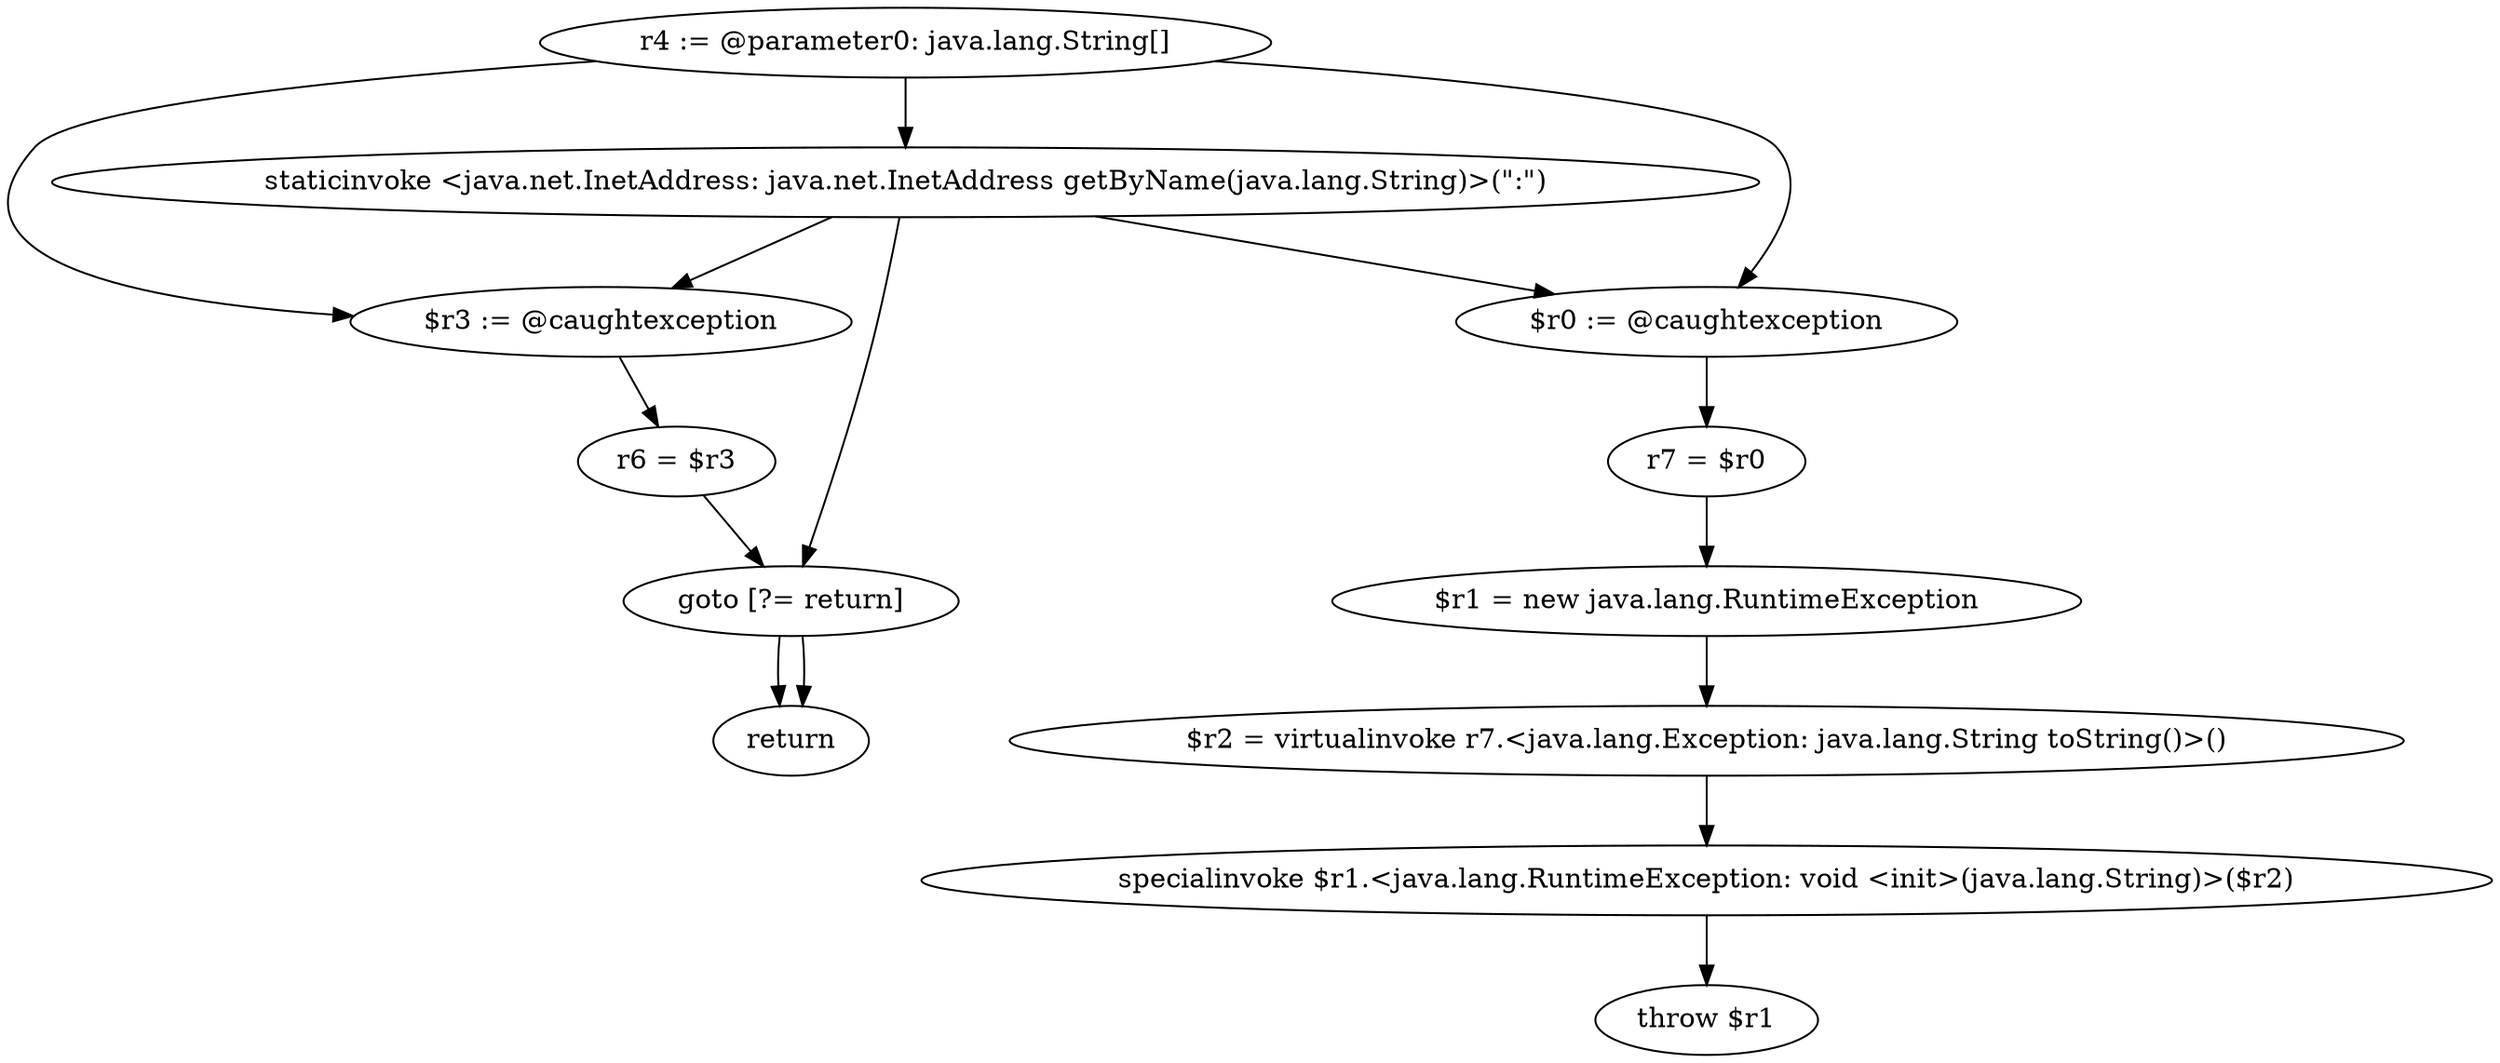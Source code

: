 digraph "unitGraph" {
    "r4 := @parameter0: java.lang.String[]"
    "staticinvoke <java.net.InetAddress: java.net.InetAddress getByName(java.lang.String)>(\":\")"
    "goto [?= return]"
    "$r3 := @caughtexception"
    "r6 = $r3"
    "$r0 := @caughtexception"
    "r7 = $r0"
    "$r1 = new java.lang.RuntimeException"
    "$r2 = virtualinvoke r7.<java.lang.Exception: java.lang.String toString()>()"
    "specialinvoke $r1.<java.lang.RuntimeException: void <init>(java.lang.String)>($r2)"
    "throw $r1"
    "return"
    "r4 := @parameter0: java.lang.String[]"->"$r3 := @caughtexception";
    "r4 := @parameter0: java.lang.String[]"->"$r0 := @caughtexception";
    "r4 := @parameter0: java.lang.String[]"->"staticinvoke <java.net.InetAddress: java.net.InetAddress getByName(java.lang.String)>(\":\")";
    "staticinvoke <java.net.InetAddress: java.net.InetAddress getByName(java.lang.String)>(\":\")"->"$r3 := @caughtexception";
    "staticinvoke <java.net.InetAddress: java.net.InetAddress getByName(java.lang.String)>(\":\")"->"$r0 := @caughtexception";
    "staticinvoke <java.net.InetAddress: java.net.InetAddress getByName(java.lang.String)>(\":\")"->"goto [?= return]";
    "goto [?= return]"->"return";
    "$r3 := @caughtexception"->"r6 = $r3";
    "r6 = $r3"->"goto [?= return]";
    "goto [?= return]"->"return";
    "$r0 := @caughtexception"->"r7 = $r0";
    "r7 = $r0"->"$r1 = new java.lang.RuntimeException";
    "$r1 = new java.lang.RuntimeException"->"$r2 = virtualinvoke r7.<java.lang.Exception: java.lang.String toString()>()";
    "$r2 = virtualinvoke r7.<java.lang.Exception: java.lang.String toString()>()"->"specialinvoke $r1.<java.lang.RuntimeException: void <init>(java.lang.String)>($r2)";
    "specialinvoke $r1.<java.lang.RuntimeException: void <init>(java.lang.String)>($r2)"->"throw $r1";
}
